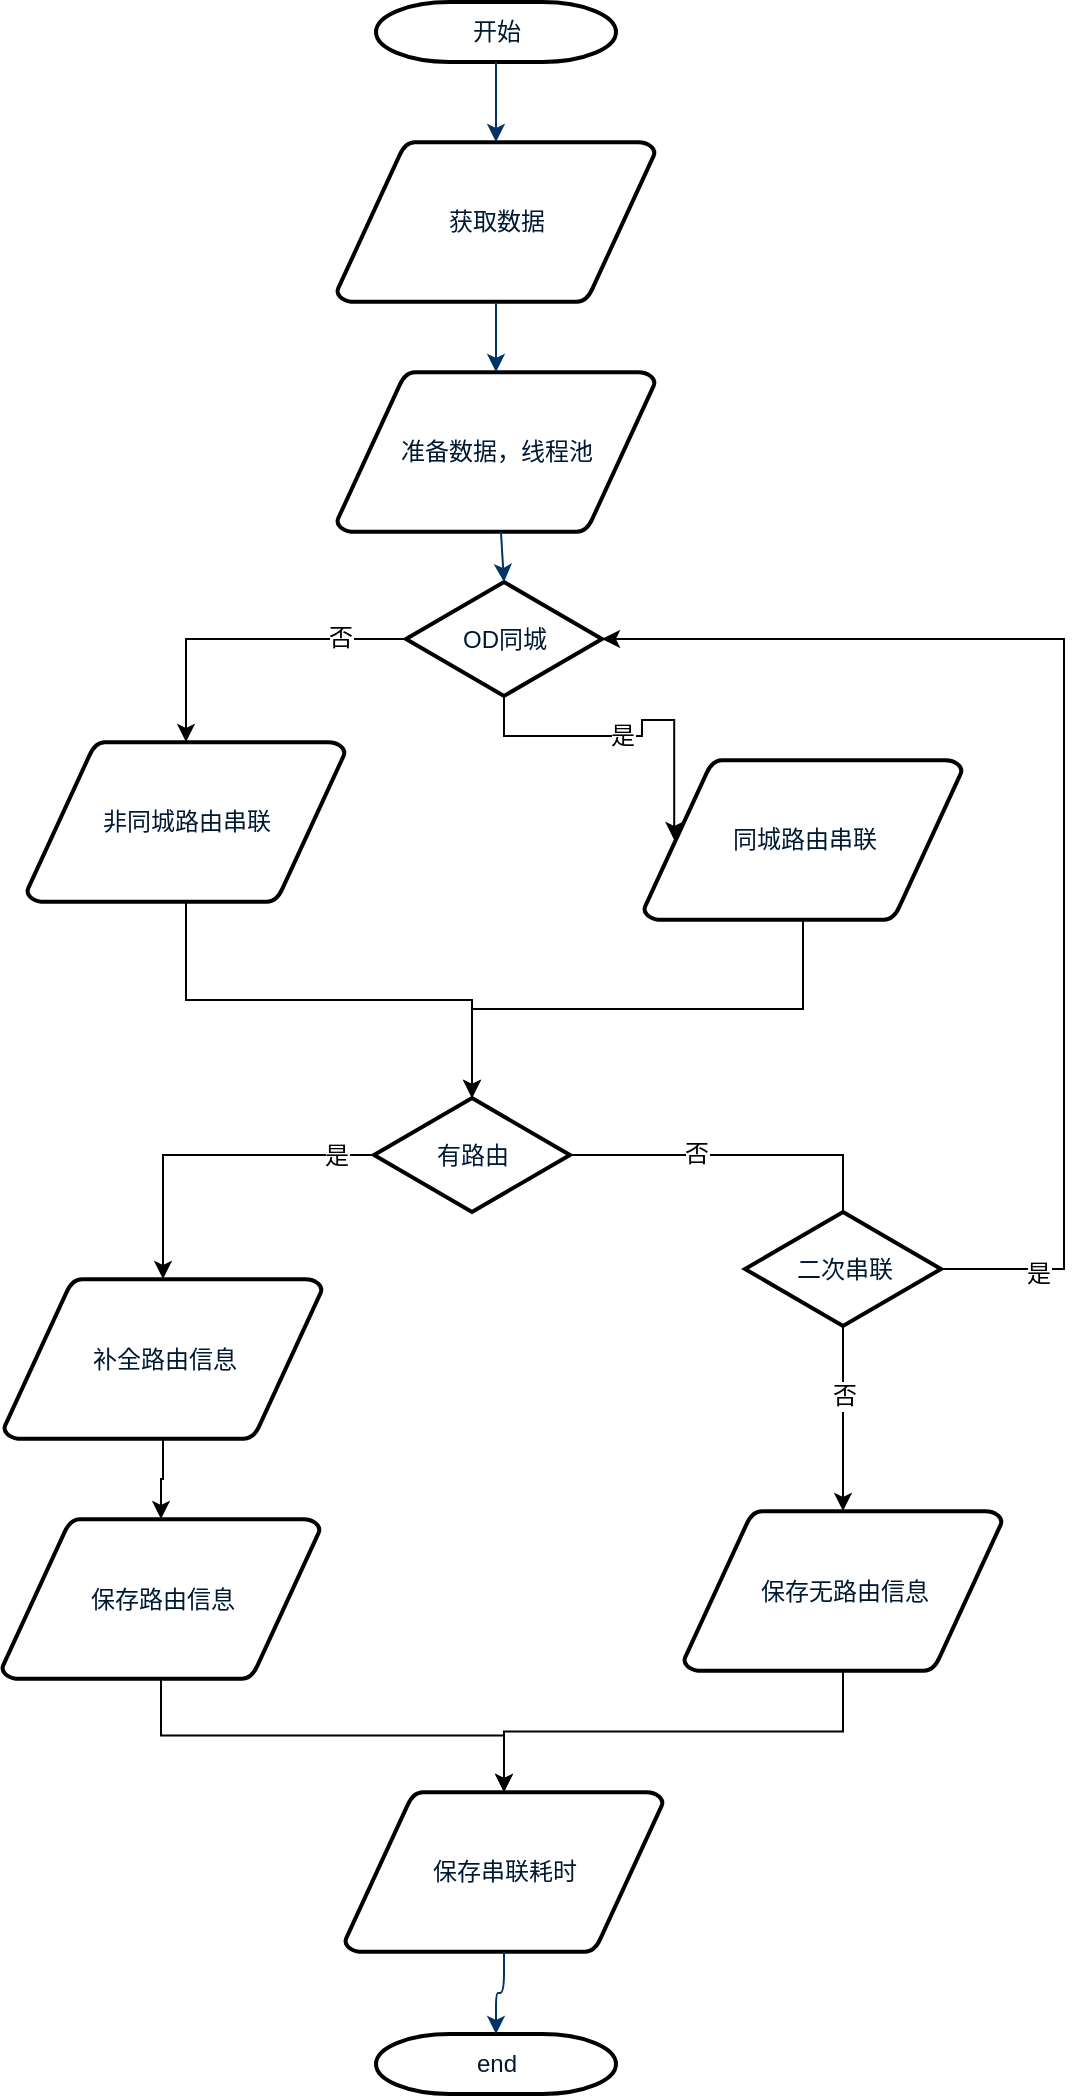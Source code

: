 <mxfile version="10.7.7" type="github"><diagram id="6a731a19-8d31-9384-78a2-239565b7b9f0" name="Page-1"><mxGraphModel dx="1372" dy="661" grid="1" gridSize="10" guides="1" tooltips="1" connect="1" arrows="1" fold="1" page="1" pageScale="1" pageWidth="1169" pageHeight="827" background="#ffffff" math="0" shadow="0"><root><mxCell id="0"/><mxCell id="1" parent="0"/><mxCell id="2" value="开始" style="shape=mxgraph.flowchart.terminator;fillColor=#FFFFFF;strokeColor=#000000;strokeWidth=2;gradientColor=none;gradientDirection=north;fontColor=#001933;fontStyle=0;html=1;" parent="1" vertex="1"><mxGeometry x="256" y="100" width="120" height="30" as="geometry"/></mxCell><mxCell id="3" value="获取数据" style="shape=mxgraph.flowchart.data;fillColor=#FFFFFF;strokeColor=#000000;strokeWidth=2;gradientColor=none;gradientDirection=north;fontColor=#001933;fontStyle=0;html=1;" parent="1" vertex="1"><mxGeometry x="236.5" y="170" width="159" height="80" as="geometry"/></mxCell><mxCell id="f2OezAEUeffLQTiJfLLL-62" style="edgeStyle=orthogonalEdgeStyle;rounded=0;orthogonalLoop=1;jettySize=auto;html=1;exitX=0.5;exitY=1;exitDx=0;exitDy=0;exitPerimeter=0;" parent="1" source="4" target="f2OezAEUeffLQTiJfLLL-61" edge="1"><mxGeometry relative="1" as="geometry"/></mxCell><mxCell id="4" value="非同城路由串联" style="shape=mxgraph.flowchart.data;fillColor=#FFFFFF;strokeColor=#000000;strokeWidth=2;gradientColor=none;gradientDirection=north;fontColor=#001933;fontStyle=0;html=1;" parent="1" vertex="1"><mxGeometry x="81.5" y="470" width="159" height="80" as="geometry"/></mxCell><mxCell id="5" value="准备数据，线程池" style="shape=mxgraph.flowchart.data;fillColor=#FFFFFF;strokeColor=#000000;strokeWidth=2;gradientColor=none;gradientDirection=north;fontColor=#001933;fontStyle=0;html=1;" parent="1" vertex="1"><mxGeometry x="236.5" y="285" width="159" height="80" as="geometry"/></mxCell><mxCell id="f2OezAEUeffLQTiJfLLL-59" style="edgeStyle=orthogonalEdgeStyle;rounded=0;orthogonalLoop=1;jettySize=auto;html=1;" parent="1" source="6" target="4" edge="1"><mxGeometry relative="1" as="geometry"/></mxCell><mxCell id="f2OezAEUeffLQTiJfLLL-83" value="否" style="text;html=1;resizable=0;points=[];align=center;verticalAlign=middle;labelBackgroundColor=#ffffff;" parent="f2OezAEUeffLQTiJfLLL-59" vertex="1" connectable="0"><mxGeometry x="-0.59" y="-1" relative="1" as="geometry"><mxPoint as="offset"/></mxGeometry></mxCell><mxCell id="f2OezAEUeffLQTiJfLLL-81" style="edgeStyle=orthogonalEdgeStyle;rounded=0;orthogonalLoop=1;jettySize=auto;html=1;exitX=0.5;exitY=1;exitDx=0;exitDy=0;exitPerimeter=0;entryX=0.095;entryY=0.5;entryDx=0;entryDy=0;entryPerimeter=0;" parent="1" source="6" target="f2OezAEUeffLQTiJfLLL-56" edge="1"><mxGeometry relative="1" as="geometry"><mxPoint x="360" y="510" as="targetPoint"/></mxGeometry></mxCell><mxCell id="f2OezAEUeffLQTiJfLLL-82" value="是" style="text;html=1;resizable=0;points=[];align=center;verticalAlign=middle;labelBackgroundColor=#ffffff;" parent="f2OezAEUeffLQTiJfLLL-81" vertex="1" connectable="0"><mxGeometry x="-0.087" relative="1" as="geometry"><mxPoint as="offset"/></mxGeometry></mxCell><mxCell id="6" value="OD同城" style="shape=mxgraph.flowchart.decision;fillColor=#FFFFFF;strokeColor=#000000;strokeWidth=2;gradientColor=none;gradientDirection=north;fontColor=#001933;fontStyle=0;html=1;" parent="1" vertex="1"><mxGeometry x="271" y="390" width="98" height="57" as="geometry"/></mxCell><mxCell id="7" style="fontColor=#001933;fontStyle=1;strokeColor=#003366;strokeWidth=1;html=1;" parent="1" source="2" target="3" edge="1"><mxGeometry relative="1" as="geometry"/></mxCell><mxCell id="8" style="fontColor=#001933;fontStyle=1;strokeColor=#003366;strokeWidth=1;html=1;" parent="1" source="3" target="5" edge="1"><mxGeometry relative="1" as="geometry"/></mxCell><mxCell id="9" style="entryX=0.5;entryY=0;entryPerimeter=0;fontColor=#001933;fontStyle=1;strokeColor=#003366;strokeWidth=1;html=1;" parent="1" source="5" target="6" edge="1"><mxGeometry relative="1" as="geometry"/></mxCell><mxCell id="34" value="保存串联耗时" style="shape=mxgraph.flowchart.data;fillColor=#FFFFFF;strokeColor=#000000;strokeWidth=2;gradientColor=none;gradientDirection=north;fontColor=#001933;fontStyle=0;html=1;" parent="1" vertex="1"><mxGeometry x="240.5" y="995" width="159" height="80" as="geometry"/></mxCell><mxCell id="40" value="end" style="shape=mxgraph.flowchart.terminator;fillColor=#FFFFFF;strokeColor=#000000;strokeWidth=2;gradientColor=none;gradientDirection=north;fontColor=#001933;fontStyle=0;html=1;" parent="1" vertex="1"><mxGeometry x="256" y="1116" width="120" height="30" as="geometry"/></mxCell><mxCell id="41" value="" style="edgeStyle=elbowEdgeStyle;elbow=vertical;exitX=0.5;exitY=1;exitPerimeter=0;entryX=0.5;entryY=0;entryPerimeter=0;fontColor=#001933;fontStyle=1;strokeColor=#003366;strokeWidth=1;html=1;entryDx=0;entryDy=0;" parent="1" source="34" target="40" edge="1"><mxGeometry x="-29.5" y="-487" width="100" height="100" as="geometry"><mxPoint x="-29.5" y="-387" as="sourcePoint"/><mxPoint x="290.5" y="1135" as="targetPoint"/></mxGeometry></mxCell><mxCell id="f2OezAEUeffLQTiJfLLL-60" style="edgeStyle=orthogonalEdgeStyle;rounded=0;orthogonalLoop=1;jettySize=auto;html=1;entryX=0.5;entryY=0;entryDx=0;entryDy=0;entryPerimeter=0;exitX=0.5;exitY=1;exitDx=0;exitDy=0;exitPerimeter=0;" parent="1" source="f2OezAEUeffLQTiJfLLL-56" target="f2OezAEUeffLQTiJfLLL-61" edge="1"><mxGeometry relative="1" as="geometry"><mxPoint x="320" y="640" as="targetPoint"/></mxGeometry></mxCell><mxCell id="f2OezAEUeffLQTiJfLLL-56" value="同城路由串联" style="shape=mxgraph.flowchart.data;fillColor=#FFFFFF;strokeColor=#000000;strokeWidth=2;gradientColor=none;gradientDirection=north;fontColor=#001933;fontStyle=0;html=1;" parent="1" vertex="1"><mxGeometry x="390" y="479" width="159" height="80" as="geometry"/></mxCell><mxCell id="f2OezAEUeffLQTiJfLLL-67" style="edgeStyle=orthogonalEdgeStyle;rounded=0;orthogonalLoop=1;jettySize=auto;html=1;entryX=0.5;entryY=0;entryDx=0;entryDy=0;entryPerimeter=0;" parent="1" source="f2OezAEUeffLQTiJfLLL-61" target="f2OezAEUeffLQTiJfLLL-65" edge="1"><mxGeometry relative="1" as="geometry"/></mxCell><mxCell id="f2OezAEUeffLQTiJfLLL-74" value="是" style="text;html=1;resizable=0;points=[];align=center;verticalAlign=middle;labelBackgroundColor=#ffffff;" parent="f2OezAEUeffLQTiJfLLL-67" vertex="1" connectable="0"><mxGeometry x="-0.772" relative="1" as="geometry"><mxPoint as="offset"/></mxGeometry></mxCell><mxCell id="f2OezAEUeffLQTiJfLLL-68" style="edgeStyle=orthogonalEdgeStyle;rounded=0;orthogonalLoop=1;jettySize=auto;html=1;entryX=0.5;entryY=0;entryDx=0;entryDy=0;entryPerimeter=0;" parent="1" source="f2OezAEUeffLQTiJfLLL-61" target="f2OezAEUeffLQTiJfLLL-66" edge="1"><mxGeometry relative="1" as="geometry"/></mxCell><mxCell id="f2OezAEUeffLQTiJfLLL-73" value="否" style="text;html=1;resizable=0;points=[];align=center;verticalAlign=middle;labelBackgroundColor=#ffffff;" parent="f2OezAEUeffLQTiJfLLL-68" vertex="1" connectable="0"><mxGeometry x="-0.598" y="1" relative="1" as="geometry"><mxPoint as="offset"/></mxGeometry></mxCell><mxCell id="f2OezAEUeffLQTiJfLLL-80" value="否" style="text;html=1;resizable=0;points=[];align=center;verticalAlign=middle;labelBackgroundColor=#ffffff;" parent="f2OezAEUeffLQTiJfLLL-68" vertex="1" connectable="0"><mxGeometry x="0.632" relative="1" as="geometry"><mxPoint as="offset"/></mxGeometry></mxCell><mxCell id="f2OezAEUeffLQTiJfLLL-61" value="有路由" style="shape=mxgraph.flowchart.decision;fillColor=#FFFFFF;strokeColor=#000000;strokeWidth=2;gradientColor=none;gradientDirection=north;fontColor=#001933;fontStyle=0;html=1;" parent="1" vertex="1"><mxGeometry x="255" y="648" width="98" height="57" as="geometry"/></mxCell><mxCell id="f2OezAEUeffLQTiJfLLL-70" style="edgeStyle=orthogonalEdgeStyle;rounded=0;orthogonalLoop=1;jettySize=auto;html=1;entryX=0.5;entryY=0;entryDx=0;entryDy=0;entryPerimeter=0;" parent="1" source="f2OezAEUeffLQTiJfLLL-65" target="f2OezAEUeffLQTiJfLLL-69" edge="1"><mxGeometry relative="1" as="geometry"/></mxCell><mxCell id="f2OezAEUeffLQTiJfLLL-65" value="补全路由信息" style="shape=mxgraph.flowchart.data;fillColor=#FFFFFF;strokeColor=#000000;strokeWidth=2;gradientColor=none;gradientDirection=north;fontColor=#001933;fontStyle=0;html=1;" parent="1" vertex="1"><mxGeometry x="70" y="738.5" width="159" height="80" as="geometry"/></mxCell><mxCell id="f2OezAEUeffLQTiJfLLL-71" style="edgeStyle=orthogonalEdgeStyle;rounded=0;orthogonalLoop=1;jettySize=auto;html=1;entryX=0.5;entryY=0;entryDx=0;entryDy=0;entryPerimeter=0;exitX=0.5;exitY=1;exitDx=0;exitDy=0;exitPerimeter=0;" parent="1" source="f2OezAEUeffLQTiJfLLL-66" target="34" edge="1"><mxGeometry relative="1" as="geometry"/></mxCell><mxCell id="f2OezAEUeffLQTiJfLLL-66" value="保存无路由信息" style="shape=mxgraph.flowchart.data;fillColor=#FFFFFF;strokeColor=#000000;strokeWidth=2;gradientColor=none;gradientDirection=north;fontColor=#001933;fontStyle=0;html=1;" parent="1" vertex="1"><mxGeometry x="410" y="854.5" width="159" height="80" as="geometry"/></mxCell><mxCell id="f2OezAEUeffLQTiJfLLL-72" style="edgeStyle=orthogonalEdgeStyle;rounded=0;orthogonalLoop=1;jettySize=auto;html=1;entryX=0.5;entryY=0;entryDx=0;entryDy=0;entryPerimeter=0;exitX=0.5;exitY=1;exitDx=0;exitDy=0;exitPerimeter=0;" parent="1" source="f2OezAEUeffLQTiJfLLL-69" target="34" edge="1"><mxGeometry relative="1" as="geometry"/></mxCell><mxCell id="f2OezAEUeffLQTiJfLLL-69" value="保存路由信息" style="shape=mxgraph.flowchart.data;fillColor=#FFFFFF;strokeColor=#000000;strokeWidth=2;gradientColor=none;gradientDirection=north;fontColor=#001933;fontStyle=0;html=1;" parent="1" vertex="1"><mxGeometry x="69" y="858.5" width="159" height="80" as="geometry"/></mxCell><mxCell id="f2OezAEUeffLQTiJfLLL-77" style="edgeStyle=orthogonalEdgeStyle;rounded=0;orthogonalLoop=1;jettySize=auto;html=1;entryX=1;entryY=0.5;entryDx=0;entryDy=0;entryPerimeter=0;" parent="1" source="f2OezAEUeffLQTiJfLLL-76" target="6" edge="1"><mxGeometry relative="1" as="geometry"><Array as="points"><mxPoint x="600" y="734"/><mxPoint x="600" y="419"/></Array></mxGeometry></mxCell><mxCell id="f2OezAEUeffLQTiJfLLL-79" value="是" style="text;html=1;resizable=0;points=[];align=center;verticalAlign=middle;labelBackgroundColor=#ffffff;" parent="f2OezAEUeffLQTiJfLLL-77" vertex="1" connectable="0"><mxGeometry x="-0.84" y="-2" relative="1" as="geometry"><mxPoint as="offset"/></mxGeometry></mxCell><mxCell id="f2OezAEUeffLQTiJfLLL-76" value="二次串联" style="shape=mxgraph.flowchart.decision;fillColor=#FFFFFF;strokeColor=#000000;strokeWidth=2;gradientColor=none;gradientDirection=north;fontColor=#001933;fontStyle=0;html=1;" parent="1" vertex="1"><mxGeometry x="440.5" y="705" width="98" height="57" as="geometry"/></mxCell></root></mxGraphModel></diagram></mxfile>